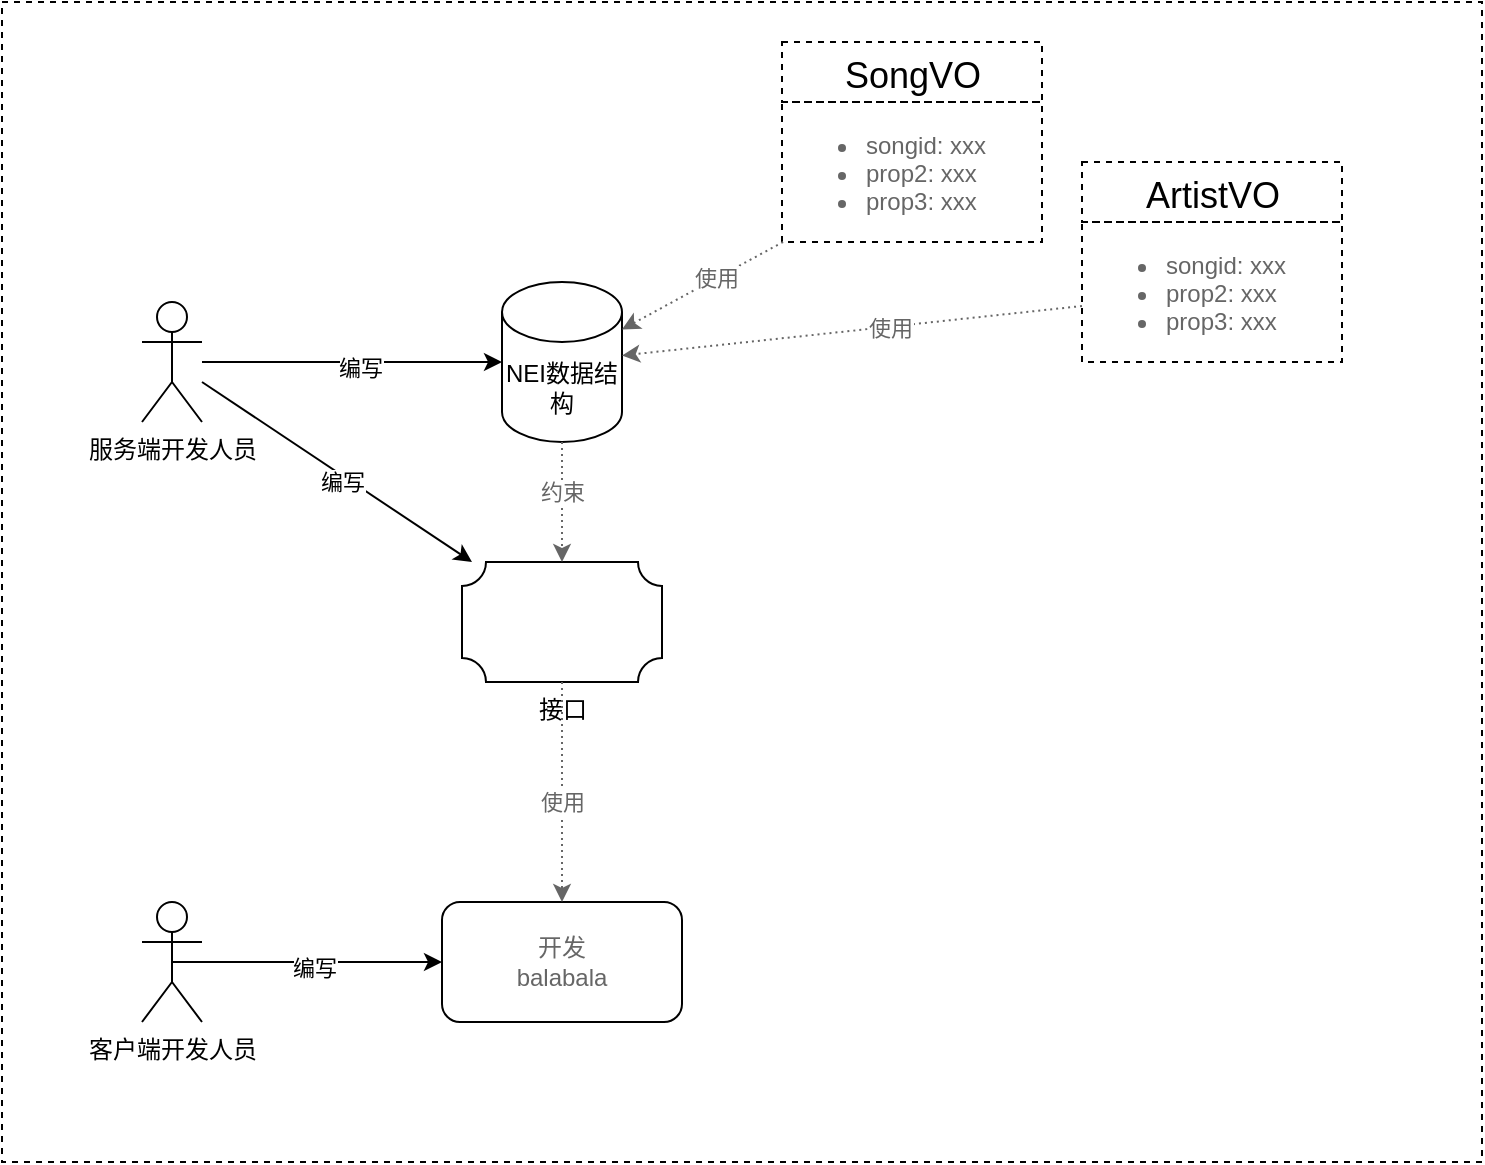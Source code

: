 <mxfile version="14.2.9" type="github">
  <diagram id="r_vw6CsHLJ4ac5ICjpQG" name="Page-1">
    <mxGraphModel dx="1152" dy="591" grid="1" gridSize="10" guides="1" tooltips="1" connect="1" arrows="1" fold="1" page="1" pageScale="1" pageWidth="827" pageHeight="1169" math="0" shadow="0">
      <root>
        <mxCell id="0" />
        <mxCell id="1" parent="0" />
        <mxCell id="E5MzTIvvlh8kFoHkYypJ-26" value="" style="whiteSpace=wrap;html=1;rounded=0;dashed=1;strokeColor=#000000;fontColor=#666666;fillColor=none;" parent="1" vertex="1">
          <mxGeometry x="140" y="230" width="740" height="580" as="geometry" />
        </mxCell>
        <mxCell id="UPzJdeDVFT6u3OyswZDg-1" value="服务端开发人员" style="shape=umlActor;verticalLabelPosition=bottom;verticalAlign=top;html=1;outlineConnect=0;" vertex="1" parent="1">
          <mxGeometry x="210" y="380" width="30" height="60" as="geometry" />
        </mxCell>
        <mxCell id="UPzJdeDVFT6u3OyswZDg-2" value="NEI数据结构" style="shape=cylinder3;whiteSpace=wrap;html=1;boundedLbl=1;backgroundOutline=1;size=15;" vertex="1" parent="1">
          <mxGeometry x="390" y="370" width="60" height="80" as="geometry" />
        </mxCell>
        <mxCell id="UPzJdeDVFT6u3OyswZDg-3" value="" style="endArrow=classic;html=1;" edge="1" parent="1" source="UPzJdeDVFT6u3OyswZDg-1" target="UPzJdeDVFT6u3OyswZDg-2">
          <mxGeometry width="50" height="50" relative="1" as="geometry">
            <mxPoint x="280" y="640" as="sourcePoint" />
            <mxPoint x="330" y="590" as="targetPoint" />
          </mxGeometry>
        </mxCell>
        <mxCell id="UPzJdeDVFT6u3OyswZDg-4" value="编写" style="edgeLabel;html=1;align=center;verticalAlign=middle;resizable=0;points=[];" vertex="1" connectable="0" parent="UPzJdeDVFT6u3OyswZDg-3">
          <mxGeometry x="0.053" y="-3" relative="1" as="geometry">
            <mxPoint as="offset" />
          </mxGeometry>
        </mxCell>
        <mxCell id="UPzJdeDVFT6u3OyswZDg-5" value="接口" style="verticalLabelPosition=bottom;verticalAlign=top;html=1;shape=mxgraph.basic.plaque;dx=6;" vertex="1" parent="1">
          <mxGeometry x="370" y="510" width="100" height="60" as="geometry" />
        </mxCell>
        <mxCell id="UPzJdeDVFT6u3OyswZDg-6" value="" style="endArrow=classic;html=1;" edge="1" parent="1" source="UPzJdeDVFT6u3OyswZDg-1" target="UPzJdeDVFT6u3OyswZDg-5">
          <mxGeometry width="50" height="50" relative="1" as="geometry">
            <mxPoint x="170" y="560" as="sourcePoint" />
            <mxPoint x="320" y="560" as="targetPoint" />
          </mxGeometry>
        </mxCell>
        <mxCell id="UPzJdeDVFT6u3OyswZDg-7" value="编写" style="edgeLabel;html=1;align=center;verticalAlign=middle;resizable=0;points=[];" vertex="1" connectable="0" parent="UPzJdeDVFT6u3OyswZDg-6">
          <mxGeometry x="0.053" y="-3" relative="1" as="geometry">
            <mxPoint as="offset" />
          </mxGeometry>
        </mxCell>
        <mxCell id="UPzJdeDVFT6u3OyswZDg-8" value="" style="endArrow=classic;html=1;dashed=1;dashPattern=1 2;fontColor=#666666;strokeColor=#666666;" edge="1" parent="1" source="UPzJdeDVFT6u3OyswZDg-2" target="UPzJdeDVFT6u3OyswZDg-5">
          <mxGeometry width="50" height="50" relative="1" as="geometry">
            <mxPoint x="510" y="520" as="sourcePoint" />
            <mxPoint x="560" y="470" as="targetPoint" />
          </mxGeometry>
        </mxCell>
        <mxCell id="UPzJdeDVFT6u3OyswZDg-9" value="约束" style="edgeLabel;html=1;align=center;verticalAlign=middle;resizable=0;points=[];fontColor=#666666;" vertex="1" connectable="0" parent="UPzJdeDVFT6u3OyswZDg-8">
          <mxGeometry x="-0.167" relative="1" as="geometry">
            <mxPoint as="offset" />
          </mxGeometry>
        </mxCell>
        <mxCell id="UPzJdeDVFT6u3OyswZDg-10" value="客户端开发人员" style="shape=umlActor;verticalLabelPosition=bottom;verticalAlign=top;html=1;outlineConnect=0;" vertex="1" parent="1">
          <mxGeometry x="210" y="680" width="30" height="60" as="geometry" />
        </mxCell>
        <mxCell id="UPzJdeDVFT6u3OyswZDg-11" value="开发&lt;br&gt;balabala" style="rounded=1;whiteSpace=wrap;html=1;fontColor=#666666;" vertex="1" parent="1">
          <mxGeometry x="360" y="680" width="120" height="60" as="geometry" />
        </mxCell>
        <mxCell id="UPzJdeDVFT6u3OyswZDg-12" value="" style="endArrow=classic;html=1;exitX=0.5;exitY=0.5;exitDx=0;exitDy=0;exitPerimeter=0;" edge="1" parent="1" source="UPzJdeDVFT6u3OyswZDg-10" target="UPzJdeDVFT6u3OyswZDg-11">
          <mxGeometry width="50" height="50" relative="1" as="geometry">
            <mxPoint x="190" y="860" as="sourcePoint" />
            <mxPoint x="325" y="950" as="targetPoint" />
          </mxGeometry>
        </mxCell>
        <mxCell id="UPzJdeDVFT6u3OyswZDg-13" value="编写" style="edgeLabel;html=1;align=center;verticalAlign=middle;resizable=0;points=[];" vertex="1" connectable="0" parent="UPzJdeDVFT6u3OyswZDg-12">
          <mxGeometry x="0.053" y="-3" relative="1" as="geometry">
            <mxPoint as="offset" />
          </mxGeometry>
        </mxCell>
        <mxCell id="UPzJdeDVFT6u3OyswZDg-14" value="" style="endArrow=classic;html=1;dashed=1;dashPattern=1 2;fontColor=#666666;strokeColor=#666666;" edge="1" parent="1" source="UPzJdeDVFT6u3OyswZDg-5" target="UPzJdeDVFT6u3OyswZDg-11">
          <mxGeometry width="50" height="50" relative="1" as="geometry">
            <mxPoint x="580" y="670" as="sourcePoint" />
            <mxPoint x="580" y="730" as="targetPoint" />
          </mxGeometry>
        </mxCell>
        <mxCell id="UPzJdeDVFT6u3OyswZDg-15" value="使用" style="edgeLabel;html=1;align=center;verticalAlign=middle;resizable=0;points=[];fontColor=#666666;" vertex="1" connectable="0" parent="UPzJdeDVFT6u3OyswZDg-14">
          <mxGeometry x="-0.167" relative="1" as="geometry">
            <mxPoint y="14" as="offset" />
          </mxGeometry>
        </mxCell>
        <mxCell id="UPzJdeDVFT6u3OyswZDg-16" value="&lt;ul&gt;&lt;li&gt;songid: xxx&lt;/li&gt;&lt;li&gt;prop2: xxx&lt;/li&gt;&lt;li&gt;prop3: xxx&lt;/li&gt;&lt;/ul&gt;" style="text;fillColor=none;html=1;whiteSpace=wrap;verticalAlign=middle;overflow=hidden;fontColor=#666666;rounded=0;dashed=1;strokeColor=#000000;" vertex="1" parent="1">
          <mxGeometry x="530" y="280" width="130" height="70" as="geometry" />
        </mxCell>
        <mxCell id="UPzJdeDVFT6u3OyswZDg-17" value="&lt;span style=&quot;font-weight: normal&quot;&gt;&lt;font style=&quot;font-size: 18px&quot;&gt;SongVO&lt;/font&gt;&lt;/span&gt;" style="text;fillColor=none;html=1;fontSize=24;fontStyle=1;verticalAlign=middle;align=center;rounded=0;dashed=1;strokeColor=#000000;" vertex="1" parent="1">
          <mxGeometry x="530" y="250" width="130" height="30" as="geometry" />
        </mxCell>
        <mxCell id="UPzJdeDVFT6u3OyswZDg-18" value="&lt;ul&gt;&lt;li&gt;songid: xxx&lt;/li&gt;&lt;li&gt;prop2: xxx&lt;/li&gt;&lt;li&gt;prop3: xxx&lt;/li&gt;&lt;/ul&gt;" style="text;fillColor=none;html=1;whiteSpace=wrap;verticalAlign=middle;overflow=hidden;fontColor=#666666;rounded=0;dashed=1;strokeColor=#000000;" vertex="1" parent="1">
          <mxGeometry x="680" y="340" width="130" height="70" as="geometry" />
        </mxCell>
        <mxCell id="UPzJdeDVFT6u3OyswZDg-19" value="&lt;span style=&quot;font-weight: normal&quot;&gt;&lt;font style=&quot;font-size: 18px&quot;&gt;ArtistVO&lt;/font&gt;&lt;/span&gt;" style="text;fillColor=none;html=1;fontSize=24;fontStyle=1;verticalAlign=middle;align=center;rounded=0;dashed=1;strokeColor=#000000;" vertex="1" parent="1">
          <mxGeometry x="680" y="310" width="130" height="30" as="geometry" />
        </mxCell>
        <mxCell id="UPzJdeDVFT6u3OyswZDg-20" value="" style="endArrow=classic;html=1;dashed=1;dashPattern=1 2;fontColor=#666666;strokeColor=#666666;" edge="1" parent="1" source="UPzJdeDVFT6u3OyswZDg-16" target="UPzJdeDVFT6u3OyswZDg-2">
          <mxGeometry width="50" height="50" relative="1" as="geometry">
            <mxPoint x="590" y="340" as="sourcePoint" />
            <mxPoint x="590" y="400" as="targetPoint" />
          </mxGeometry>
        </mxCell>
        <mxCell id="UPzJdeDVFT6u3OyswZDg-21" value="使用" style="edgeLabel;html=1;align=center;verticalAlign=middle;resizable=0;points=[];fontColor=#666666;" vertex="1" connectable="0" parent="UPzJdeDVFT6u3OyswZDg-20">
          <mxGeometry x="-0.167" relative="1" as="geometry">
            <mxPoint as="offset" />
          </mxGeometry>
        </mxCell>
        <mxCell id="UPzJdeDVFT6u3OyswZDg-22" value="" style="endArrow=classic;html=1;dashed=1;dashPattern=1 2;fontColor=#666666;strokeColor=#666666;" edge="1" parent="1" source="UPzJdeDVFT6u3OyswZDg-18" target="UPzJdeDVFT6u3OyswZDg-2">
          <mxGeometry width="50" height="50" relative="1" as="geometry">
            <mxPoint x="479.31" y="310" as="sourcePoint" />
            <mxPoint x="447.931" y="380" as="targetPoint" />
          </mxGeometry>
        </mxCell>
        <mxCell id="UPzJdeDVFT6u3OyswZDg-23" value="使用" style="edgeLabel;html=1;align=center;verticalAlign=middle;resizable=0;points=[];fontColor=#666666;" vertex="1" connectable="0" parent="UPzJdeDVFT6u3OyswZDg-22">
          <mxGeometry x="-0.167" relative="1" as="geometry">
            <mxPoint as="offset" />
          </mxGeometry>
        </mxCell>
      </root>
    </mxGraphModel>
  </diagram>
</mxfile>
